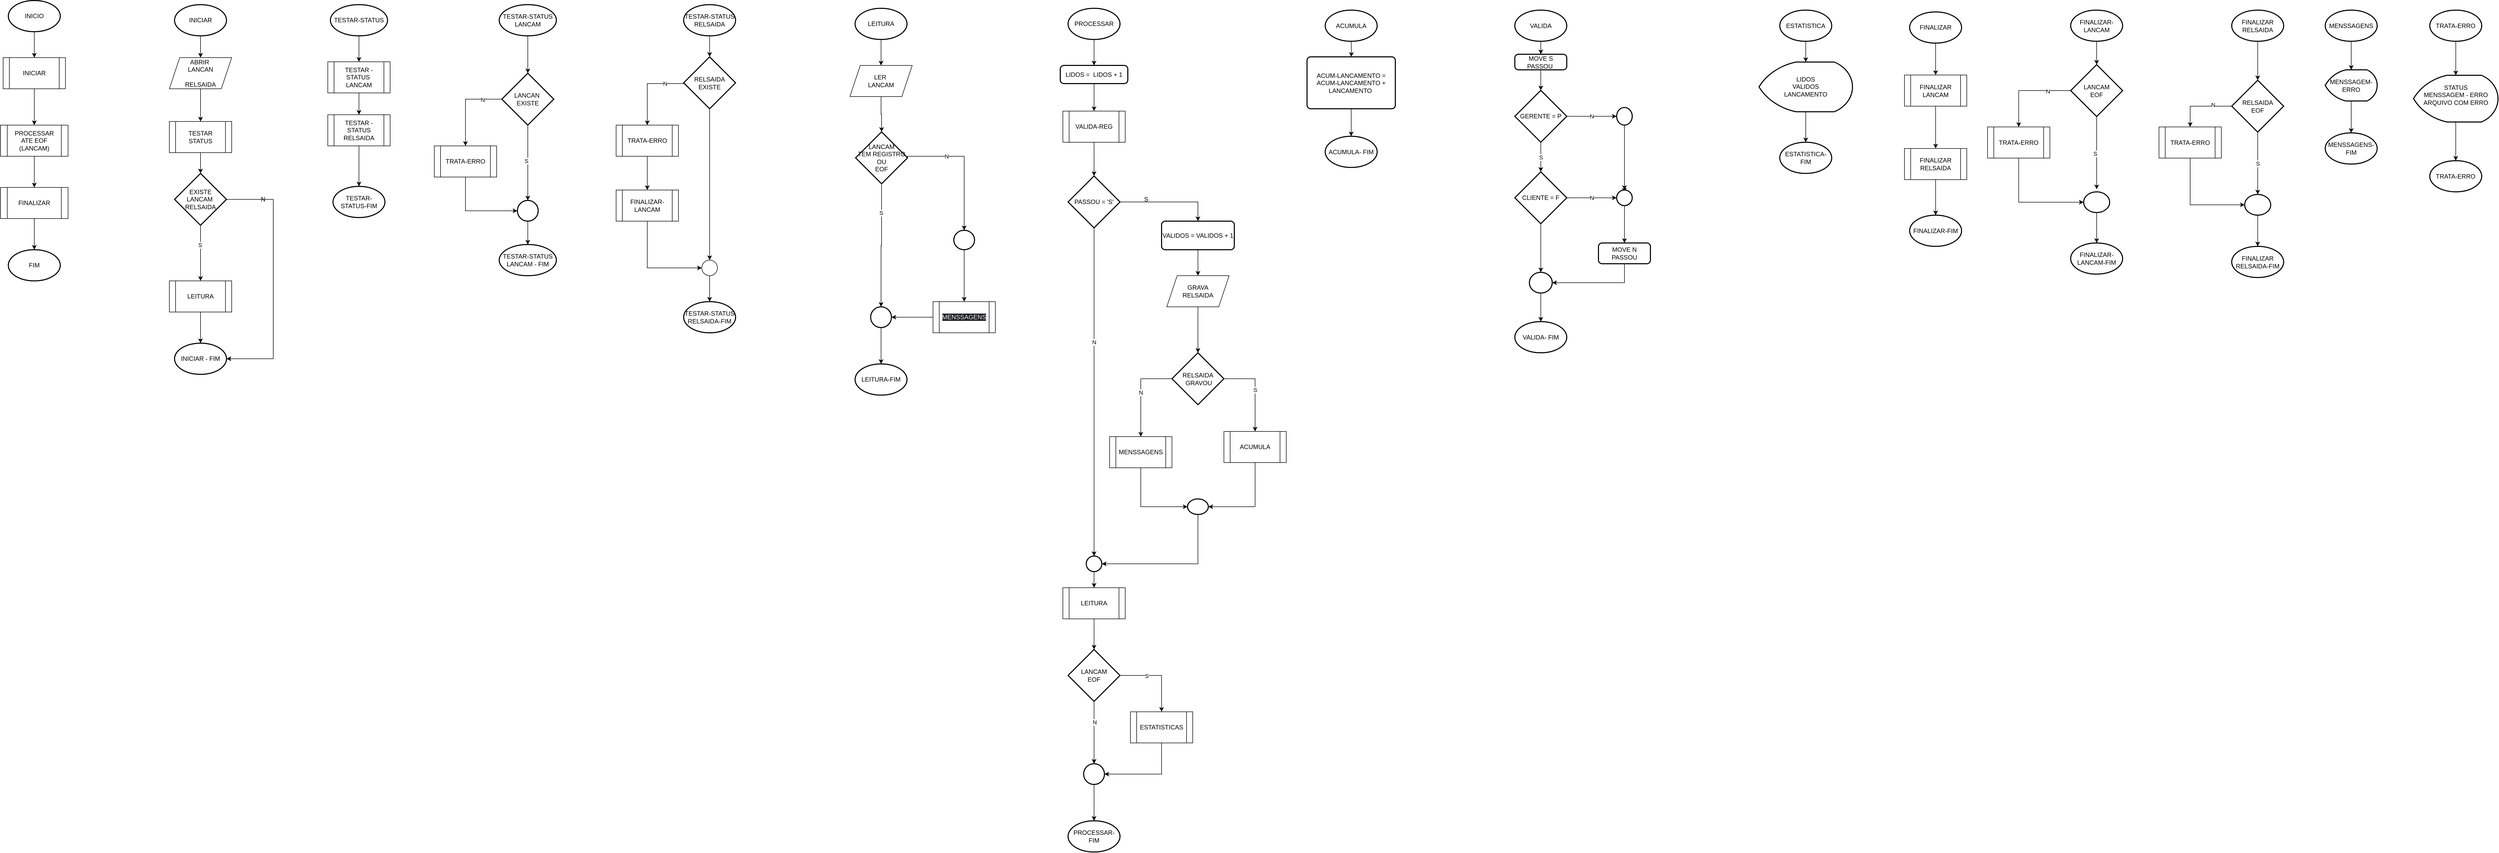 <mxfile version="24.5.3" type="device">
  <diagram id="C5RBs43oDa-KdzZeNtuy" name="Page-1">
    <mxGraphModel dx="1585" dy="648" grid="1" gridSize="10" guides="1" tooltips="1" connect="1" arrows="1" fold="1" page="1" pageScale="1" pageWidth="827" pageHeight="1169" math="0" shadow="0">
      <root>
        <mxCell id="WIyWlLk6GJQsqaUBKTNV-0" />
        <mxCell id="WIyWlLk6GJQsqaUBKTNV-1" parent="WIyWlLk6GJQsqaUBKTNV-0" />
        <mxCell id="4bN7KeGyLCzjsFyJowrT-1" value="FIM" style="strokeWidth=2;html=1;shape=mxgraph.flowchart.start_1;whiteSpace=wrap;" parent="WIyWlLk6GJQsqaUBKTNV-1" vertex="1">
          <mxGeometry y="500" width="100" height="60" as="geometry" />
        </mxCell>
        <mxCell id="4bN7KeGyLCzjsFyJowrT-4" value="" style="edgeStyle=orthogonalEdgeStyle;rounded=0;orthogonalLoop=1;jettySize=auto;html=1;" parent="WIyWlLk6GJQsqaUBKTNV-1" source="4bN7KeGyLCzjsFyJowrT-2" target="4bN7KeGyLCzjsFyJowrT-3" edge="1">
          <mxGeometry relative="1" as="geometry" />
        </mxCell>
        <mxCell id="4bN7KeGyLCzjsFyJowrT-2" value="INICIO" style="strokeWidth=2;html=1;shape=mxgraph.flowchart.start_1;whiteSpace=wrap;" parent="WIyWlLk6GJQsqaUBKTNV-1" vertex="1">
          <mxGeometry y="20" width="100" height="60" as="geometry" />
        </mxCell>
        <mxCell id="4bN7KeGyLCzjsFyJowrT-29" value="" style="edgeStyle=orthogonalEdgeStyle;rounded=0;orthogonalLoop=1;jettySize=auto;html=1;" parent="WIyWlLk6GJQsqaUBKTNV-1" source="4bN7KeGyLCzjsFyJowrT-3" target="4bN7KeGyLCzjsFyJowrT-28" edge="1">
          <mxGeometry relative="1" as="geometry" />
        </mxCell>
        <mxCell id="4bN7KeGyLCzjsFyJowrT-3" value="INICIAR" style="shape=process;whiteSpace=wrap;html=1;backgroundOutline=1;" parent="WIyWlLk6GJQsqaUBKTNV-1" vertex="1">
          <mxGeometry x="-10" y="130" width="120" height="60" as="geometry" />
        </mxCell>
        <mxCell id="4bN7KeGyLCzjsFyJowrT-7" value="" style="edgeStyle=orthogonalEdgeStyle;rounded=0;orthogonalLoop=1;jettySize=auto;html=1;" parent="WIyWlLk6GJQsqaUBKTNV-1" source="4bN7KeGyLCzjsFyJowrT-5" target="4bN7KeGyLCzjsFyJowrT-6" edge="1">
          <mxGeometry relative="1" as="geometry" />
        </mxCell>
        <mxCell id="4bN7KeGyLCzjsFyJowrT-5" value="INICIAR" style="strokeWidth=2;html=1;shape=mxgraph.flowchart.start_1;whiteSpace=wrap;" parent="WIyWlLk6GJQsqaUBKTNV-1" vertex="1">
          <mxGeometry x="320" y="28" width="100" height="60" as="geometry" />
        </mxCell>
        <mxCell id="pSpqN9NdLf47jgOuPun5-15" style="edgeStyle=orthogonalEdgeStyle;rounded=0;orthogonalLoop=1;jettySize=auto;html=1;exitX=0.5;exitY=1;exitDx=0;exitDy=0;entryX=0.5;entryY=0;entryDx=0;entryDy=0;" parent="WIyWlLk6GJQsqaUBKTNV-1" source="4bN7KeGyLCzjsFyJowrT-6" target="pSpqN9NdLf47jgOuPun5-13" edge="1">
          <mxGeometry relative="1" as="geometry" />
        </mxCell>
        <mxCell id="4bN7KeGyLCzjsFyJowrT-6" value="ABRIR&amp;nbsp;&lt;br&gt;LANCAN&lt;div&gt;&lt;div&gt;&lt;br&gt;&lt;/div&gt;&lt;div&gt;RELSAIDA&lt;/div&gt;&lt;/div&gt;" style="shape=parallelogram;perimeter=parallelogramPerimeter;whiteSpace=wrap;html=1;fixedSize=1;" parent="WIyWlLk6GJQsqaUBKTNV-1" vertex="1">
          <mxGeometry x="310" y="130" width="120" height="60" as="geometry" />
        </mxCell>
        <mxCell id="4bN7KeGyLCzjsFyJowrT-26" value="" style="edgeStyle=orthogonalEdgeStyle;rounded=0;orthogonalLoop=1;jettySize=auto;html=1;" parent="WIyWlLk6GJQsqaUBKTNV-1" source="4bN7KeGyLCzjsFyJowrT-23" target="4bN7KeGyLCzjsFyJowrT-25" edge="1">
          <mxGeometry relative="1" as="geometry">
            <Array as="points">
              <mxPoint x="1680" y="110" />
              <mxPoint x="1680" y="110" />
            </Array>
          </mxGeometry>
        </mxCell>
        <mxCell id="4bN7KeGyLCzjsFyJowrT-23" value="LEITURA" style="strokeWidth=2;html=1;shape=mxgraph.flowchart.start_1;whiteSpace=wrap;" parent="WIyWlLk6GJQsqaUBKTNV-1" vertex="1">
          <mxGeometry x="1630" y="35" width="100" height="60" as="geometry" />
        </mxCell>
        <mxCell id="4bN7KeGyLCzjsFyJowrT-24" value="LEITURA-FIM" style="strokeWidth=2;html=1;shape=mxgraph.flowchart.start_1;whiteSpace=wrap;" parent="WIyWlLk6GJQsqaUBKTNV-1" vertex="1">
          <mxGeometry x="1630" y="720" width="100" height="60" as="geometry" />
        </mxCell>
        <mxCell id="pSpqN9NdLf47jgOuPun5-163" value="" style="edgeStyle=orthogonalEdgeStyle;rounded=0;orthogonalLoop=1;jettySize=auto;html=1;" parent="WIyWlLk6GJQsqaUBKTNV-1" source="4bN7KeGyLCzjsFyJowrT-25" target="pSpqN9NdLf47jgOuPun5-162" edge="1">
          <mxGeometry relative="1" as="geometry" />
        </mxCell>
        <mxCell id="4bN7KeGyLCzjsFyJowrT-25" value="LER&amp;nbsp;&lt;div&gt;LANCAM&lt;/div&gt;" style="shape=parallelogram;perimeter=parallelogramPerimeter;whiteSpace=wrap;html=1;fixedSize=1;" parent="WIyWlLk6GJQsqaUBKTNV-1" vertex="1">
          <mxGeometry x="1620" y="145" width="120" height="60" as="geometry" />
        </mxCell>
        <mxCell id="4bN7KeGyLCzjsFyJowrT-31" value="" style="edgeStyle=orthogonalEdgeStyle;rounded=0;orthogonalLoop=1;jettySize=auto;html=1;" parent="WIyWlLk6GJQsqaUBKTNV-1" source="4bN7KeGyLCzjsFyJowrT-28" target="4bN7KeGyLCzjsFyJowrT-30" edge="1">
          <mxGeometry relative="1" as="geometry" />
        </mxCell>
        <mxCell id="4bN7KeGyLCzjsFyJowrT-28" value="PROCESSAR&lt;div&gt;ATE EOF&lt;/div&gt;&lt;div&gt;(LANCAM)&lt;/div&gt;" style="shape=process;whiteSpace=wrap;html=1;backgroundOutline=1;" parent="WIyWlLk6GJQsqaUBKTNV-1" vertex="1">
          <mxGeometry x="-15" y="260" width="130" height="60" as="geometry" />
        </mxCell>
        <mxCell id="4bN7KeGyLCzjsFyJowrT-32" value="" style="edgeStyle=orthogonalEdgeStyle;rounded=0;orthogonalLoop=1;jettySize=auto;html=1;" parent="WIyWlLk6GJQsqaUBKTNV-1" source="4bN7KeGyLCzjsFyJowrT-30" target="4bN7KeGyLCzjsFyJowrT-1" edge="1">
          <mxGeometry relative="1" as="geometry" />
        </mxCell>
        <mxCell id="4bN7KeGyLCzjsFyJowrT-30" value="FINALIZAR" style="shape=process;whiteSpace=wrap;html=1;backgroundOutline=1;" parent="WIyWlLk6GJQsqaUBKTNV-1" vertex="1">
          <mxGeometry x="-15" y="380" width="130" height="60" as="geometry" />
        </mxCell>
        <mxCell id="4bN7KeGyLCzjsFyJowrT-37" value="" style="edgeStyle=orthogonalEdgeStyle;rounded=0;orthogonalLoop=1;jettySize=auto;html=1;" parent="WIyWlLk6GJQsqaUBKTNV-1" source="4bN7KeGyLCzjsFyJowrT-34" target="4bN7KeGyLCzjsFyJowrT-36" edge="1">
          <mxGeometry relative="1" as="geometry" />
        </mxCell>
        <mxCell id="4bN7KeGyLCzjsFyJowrT-34" value="PROCESSAR" style="strokeWidth=2;html=1;shape=mxgraph.flowchart.start_1;whiteSpace=wrap;" parent="WIyWlLk6GJQsqaUBKTNV-1" vertex="1">
          <mxGeometry x="2040" y="35" width="100" height="60" as="geometry" />
        </mxCell>
        <mxCell id="4bN7KeGyLCzjsFyJowrT-39" value="" style="edgeStyle=orthogonalEdgeStyle;rounded=0;orthogonalLoop=1;jettySize=auto;html=1;" parent="WIyWlLk6GJQsqaUBKTNV-1" source="4bN7KeGyLCzjsFyJowrT-36" target="4bN7KeGyLCzjsFyJowrT-38" edge="1">
          <mxGeometry relative="1" as="geometry" />
        </mxCell>
        <mxCell id="4bN7KeGyLCzjsFyJowrT-36" value="LIDOS =&amp;nbsp; LIDOS + 1" style="rounded=1;whiteSpace=wrap;html=1;absoluteArcSize=1;arcSize=14;strokeWidth=2;" parent="WIyWlLk6GJQsqaUBKTNV-1" vertex="1">
          <mxGeometry x="2025" y="145" width="130" height="35" as="geometry" />
        </mxCell>
        <mxCell id="pSpqN9NdLf47jgOuPun5-55" value="" style="edgeStyle=orthogonalEdgeStyle;rounded=0;orthogonalLoop=1;jettySize=auto;html=1;" parent="WIyWlLk6GJQsqaUBKTNV-1" source="4bN7KeGyLCzjsFyJowrT-38" target="pSpqN9NdLf47jgOuPun5-54" edge="1">
          <mxGeometry relative="1" as="geometry" />
        </mxCell>
        <mxCell id="4bN7KeGyLCzjsFyJowrT-38" value="VALIDA-REG" style="shape=process;whiteSpace=wrap;html=1;backgroundOutline=1;" parent="WIyWlLk6GJQsqaUBKTNV-1" vertex="1">
          <mxGeometry x="2030" y="233" width="120" height="60" as="geometry" />
        </mxCell>
        <mxCell id="4bN7KeGyLCzjsFyJowrT-126" style="edgeStyle=orthogonalEdgeStyle;rounded=0;orthogonalLoop=1;jettySize=auto;html=1;exitX=0.5;exitY=1;exitDx=0;exitDy=0;exitPerimeter=0;" parent="WIyWlLk6GJQsqaUBKTNV-1" target="4bN7KeGyLCzjsFyJowrT-124" edge="1">
          <mxGeometry relative="1" as="geometry">
            <mxPoint x="2585" y="98.5" as="sourcePoint" />
          </mxGeometry>
        </mxCell>
        <mxCell id="4bN7KeGyLCzjsFyJowrT-58" value="ACUMULA" style="strokeWidth=2;html=1;shape=mxgraph.flowchart.start_1;whiteSpace=wrap;" parent="WIyWlLk6GJQsqaUBKTNV-1" vertex="1">
          <mxGeometry x="2535" y="38.5" width="100" height="60" as="geometry" />
        </mxCell>
        <mxCell id="4bN7KeGyLCzjsFyJowrT-59" value="ACUMULA- FIM" style="strokeWidth=2;html=1;shape=mxgraph.flowchart.start_1;whiteSpace=wrap;" parent="WIyWlLk6GJQsqaUBKTNV-1" vertex="1">
          <mxGeometry x="2535" y="281.5" width="100" height="60" as="geometry" />
        </mxCell>
        <mxCell id="4bN7KeGyLCzjsFyJowrT-63" value="" style="edgeStyle=orthogonalEdgeStyle;rounded=0;orthogonalLoop=1;jettySize=auto;html=1;" parent="WIyWlLk6GJQsqaUBKTNV-1" source="4bN7KeGyLCzjsFyJowrT-66" target="4bN7KeGyLCzjsFyJowrT-62" edge="1">
          <mxGeometry relative="1" as="geometry" />
        </mxCell>
        <mxCell id="4bN7KeGyLCzjsFyJowrT-60" value="VALIDA" style="strokeWidth=2;html=1;shape=mxgraph.flowchart.start_1;whiteSpace=wrap;" parent="WIyWlLk6GJQsqaUBKTNV-1" vertex="1">
          <mxGeometry x="2900" y="38.5" width="100" height="60" as="geometry" />
        </mxCell>
        <mxCell id="4bN7KeGyLCzjsFyJowrT-61" value="VALIDA- FIM" style="strokeWidth=2;html=1;shape=mxgraph.flowchart.start_1;whiteSpace=wrap;" parent="WIyWlLk6GJQsqaUBKTNV-1" vertex="1">
          <mxGeometry x="2900" y="638.5" width="100" height="60" as="geometry" />
        </mxCell>
        <mxCell id="4bN7KeGyLCzjsFyJowrT-65" value="S" style="edgeStyle=orthogonalEdgeStyle;rounded=0;orthogonalLoop=1;jettySize=auto;html=1;" parent="WIyWlLk6GJQsqaUBKTNV-1" source="4bN7KeGyLCzjsFyJowrT-62" target="4bN7KeGyLCzjsFyJowrT-64" edge="1">
          <mxGeometry relative="1" as="geometry" />
        </mxCell>
        <mxCell id="4bN7KeGyLCzjsFyJowrT-72" value="N" style="edgeStyle=orthogonalEdgeStyle;rounded=0;orthogonalLoop=1;jettySize=auto;html=1;exitX=1;exitY=0.5;exitDx=0;exitDy=0;exitPerimeter=0;" parent="WIyWlLk6GJQsqaUBKTNV-1" source="4bN7KeGyLCzjsFyJowrT-62" target="4bN7KeGyLCzjsFyJowrT-71" edge="1">
          <mxGeometry relative="1" as="geometry" />
        </mxCell>
        <mxCell id="4bN7KeGyLCzjsFyJowrT-62" value="GERENTE = P" style="strokeWidth=2;html=1;shape=mxgraph.flowchart.decision;whiteSpace=wrap;" parent="WIyWlLk6GJQsqaUBKTNV-1" vertex="1">
          <mxGeometry x="2900" y="193" width="100" height="100" as="geometry" />
        </mxCell>
        <mxCell id="4bN7KeGyLCzjsFyJowrT-75" value="N" style="edgeStyle=orthogonalEdgeStyle;rounded=0;orthogonalLoop=1;jettySize=auto;html=1;" parent="WIyWlLk6GJQsqaUBKTNV-1" source="4bN7KeGyLCzjsFyJowrT-64" target="4bN7KeGyLCzjsFyJowrT-73" edge="1">
          <mxGeometry relative="1" as="geometry" />
        </mxCell>
        <mxCell id="4bN7KeGyLCzjsFyJowrT-64" value="CLIENTE = F" style="strokeWidth=2;html=1;shape=mxgraph.flowchart.decision;whiteSpace=wrap;" parent="WIyWlLk6GJQsqaUBKTNV-1" vertex="1">
          <mxGeometry x="2900" y="350" width="100" height="100" as="geometry" />
        </mxCell>
        <mxCell id="4bN7KeGyLCzjsFyJowrT-70" value="" style="edgeStyle=orthogonalEdgeStyle;rounded=0;orthogonalLoop=1;jettySize=auto;html=1;" parent="WIyWlLk6GJQsqaUBKTNV-1" source="4bN7KeGyLCzjsFyJowrT-68" target="4bN7KeGyLCzjsFyJowrT-61" edge="1">
          <mxGeometry relative="1" as="geometry" />
        </mxCell>
        <mxCell id="4bN7KeGyLCzjsFyJowrT-68" value="" style="strokeWidth=2;html=1;shape=mxgraph.flowchart.start_2;whiteSpace=wrap;" parent="WIyWlLk6GJQsqaUBKTNV-1" vertex="1">
          <mxGeometry x="2928" y="543.5" width="44" height="40" as="geometry" />
        </mxCell>
        <mxCell id="4bN7KeGyLCzjsFyJowrT-71" value="" style="strokeWidth=2;html=1;shape=mxgraph.flowchart.start_2;whiteSpace=wrap;" parent="WIyWlLk6GJQsqaUBKTNV-1" vertex="1">
          <mxGeometry x="3096" y="226" width="30" height="34" as="geometry" />
        </mxCell>
        <mxCell id="4bN7KeGyLCzjsFyJowrT-78" value="" style="edgeStyle=orthogonalEdgeStyle;rounded=0;orthogonalLoop=1;jettySize=auto;html=1;" parent="WIyWlLk6GJQsqaUBKTNV-1" source="4bN7KeGyLCzjsFyJowrT-73" target="4bN7KeGyLCzjsFyJowrT-77" edge="1">
          <mxGeometry relative="1" as="geometry" />
        </mxCell>
        <mxCell id="asg0zaghgh6pCiPeG3Zi-13" style="edgeStyle=orthogonalEdgeStyle;rounded=0;orthogonalLoop=1;jettySize=auto;html=1;exitX=0.5;exitY=0;exitDx=0;exitDy=0;exitPerimeter=0;" parent="WIyWlLk6GJQsqaUBKTNV-1" source="4bN7KeGyLCzjsFyJowrT-73" edge="1">
          <mxGeometry relative="1" as="geometry">
            <mxPoint x="3111.471" y="390" as="targetPoint" />
          </mxGeometry>
        </mxCell>
        <mxCell id="4bN7KeGyLCzjsFyJowrT-73" value="" style="strokeWidth=2;html=1;shape=mxgraph.flowchart.start_2;whiteSpace=wrap;" parent="WIyWlLk6GJQsqaUBKTNV-1" vertex="1">
          <mxGeometry x="3096" y="385" width="30" height="30" as="geometry" />
        </mxCell>
        <mxCell id="4bN7KeGyLCzjsFyJowrT-76" style="edgeStyle=orthogonalEdgeStyle;rounded=0;orthogonalLoop=1;jettySize=auto;html=1;exitX=0.5;exitY=1;exitDx=0;exitDy=0;exitPerimeter=0;entryX=0.5;entryY=0;entryDx=0;entryDy=0;entryPerimeter=0;" parent="WIyWlLk6GJQsqaUBKTNV-1" source="4bN7KeGyLCzjsFyJowrT-71" target="4bN7KeGyLCzjsFyJowrT-73" edge="1">
          <mxGeometry relative="1" as="geometry" />
        </mxCell>
        <mxCell id="4bN7KeGyLCzjsFyJowrT-77" value="MOVE N PASSOU" style="rounded=1;whiteSpace=wrap;html=1;absoluteArcSize=1;arcSize=14;strokeWidth=2;" parent="WIyWlLk6GJQsqaUBKTNV-1" vertex="1">
          <mxGeometry x="3061" y="487" width="100" height="40" as="geometry" />
        </mxCell>
        <mxCell id="4bN7KeGyLCzjsFyJowrT-79" style="edgeStyle=orthogonalEdgeStyle;rounded=0;orthogonalLoop=1;jettySize=auto;html=1;exitX=0.5;exitY=1;exitDx=0;exitDy=0;entryX=1;entryY=0.5;entryDx=0;entryDy=0;entryPerimeter=0;" parent="WIyWlLk6GJQsqaUBKTNV-1" source="4bN7KeGyLCzjsFyJowrT-77" target="4bN7KeGyLCzjsFyJowrT-68" edge="1">
          <mxGeometry relative="1" as="geometry" />
        </mxCell>
        <mxCell id="4bN7KeGyLCzjsFyJowrT-124" value="ACUM-LANCAMENTO = ACUM-LANCAMENTO + LANCAMENTO&amp;nbsp;" style="rounded=1;whiteSpace=wrap;html=1;absoluteArcSize=1;arcSize=14;strokeWidth=2;" parent="WIyWlLk6GJQsqaUBKTNV-1" vertex="1">
          <mxGeometry x="2500" y="128.5" width="170" height="100" as="geometry" />
        </mxCell>
        <mxCell id="4bN7KeGyLCzjsFyJowrT-128" style="edgeStyle=orthogonalEdgeStyle;rounded=0;orthogonalLoop=1;jettySize=auto;html=1;exitX=0.5;exitY=1;exitDx=0;exitDy=0;entryX=0.5;entryY=0;entryDx=0;entryDy=0;entryPerimeter=0;" parent="WIyWlLk6GJQsqaUBKTNV-1" source="4bN7KeGyLCzjsFyJowrT-124" target="4bN7KeGyLCzjsFyJowrT-59" edge="1">
          <mxGeometry relative="1" as="geometry" />
        </mxCell>
        <mxCell id="asg0zaghgh6pCiPeG3Zi-6" value="" style="edgeStyle=orthogonalEdgeStyle;rounded=0;orthogonalLoop=1;jettySize=auto;html=1;" parent="WIyWlLk6GJQsqaUBKTNV-1" source="pSpqN9NdLf47jgOuPun5-13" target="asg0zaghgh6pCiPeG3Zi-5" edge="1">
          <mxGeometry relative="1" as="geometry" />
        </mxCell>
        <mxCell id="pSpqN9NdLf47jgOuPun5-13" value="TESTAR STATUS" style="shape=process;whiteSpace=wrap;html=1;backgroundOutline=1;" parent="WIyWlLk6GJQsqaUBKTNV-1" vertex="1">
          <mxGeometry x="310" y="253" width="120" height="60" as="geometry" />
        </mxCell>
        <mxCell id="pSpqN9NdLf47jgOuPun5-19" value="" style="edgeStyle=orthogonalEdgeStyle;rounded=0;orthogonalLoop=1;jettySize=auto;html=1;" parent="WIyWlLk6GJQsqaUBKTNV-1" source="pSpqN9NdLf47jgOuPun5-16" target="pSpqN9NdLf47jgOuPun5-18" edge="1">
          <mxGeometry relative="1" as="geometry" />
        </mxCell>
        <mxCell id="pSpqN9NdLf47jgOuPun5-16" value="LEITURA" style="shape=process;whiteSpace=wrap;html=1;backgroundOutline=1;" parent="WIyWlLk6GJQsqaUBKTNV-1" vertex="1">
          <mxGeometry x="310" y="560" width="120" height="60" as="geometry" />
        </mxCell>
        <mxCell id="pSpqN9NdLf47jgOuPun5-18" value="INICIAR - FIM" style="strokeWidth=2;html=1;shape=mxgraph.flowchart.start_1;whiteSpace=wrap;" parent="WIyWlLk6GJQsqaUBKTNV-1" vertex="1">
          <mxGeometry x="320" y="680" width="100" height="60" as="geometry" />
        </mxCell>
        <mxCell id="pSpqN9NdLf47jgOuPun5-22" value="" style="edgeStyle=orthogonalEdgeStyle;rounded=0;orthogonalLoop=1;jettySize=auto;html=1;" parent="WIyWlLk6GJQsqaUBKTNV-1" source="pSpqN9NdLf47jgOuPun5-20" target="pSpqN9NdLf47jgOuPun5-21" edge="1">
          <mxGeometry relative="1" as="geometry" />
        </mxCell>
        <mxCell id="pSpqN9NdLf47jgOuPun5-20" value="TESTAR-STATUS" style="strokeWidth=2;html=1;shape=mxgraph.flowchart.start_1;whiteSpace=wrap;" parent="WIyWlLk6GJQsqaUBKTNV-1" vertex="1">
          <mxGeometry x="620" y="28" width="110" height="60" as="geometry" />
        </mxCell>
        <mxCell id="pSpqN9NdLf47jgOuPun5-24" value="" style="edgeStyle=orthogonalEdgeStyle;rounded=0;orthogonalLoop=1;jettySize=auto;html=1;" parent="WIyWlLk6GJQsqaUBKTNV-1" source="pSpqN9NdLf47jgOuPun5-21" target="pSpqN9NdLf47jgOuPun5-23" edge="1">
          <mxGeometry relative="1" as="geometry" />
        </mxCell>
        <mxCell id="pSpqN9NdLf47jgOuPun5-21" value="TESTAR - STATUS&amp;nbsp;&lt;div&gt;LANCAM&lt;/div&gt;" style="shape=process;whiteSpace=wrap;html=1;backgroundOutline=1;" parent="WIyWlLk6GJQsqaUBKTNV-1" vertex="1">
          <mxGeometry x="615" y="138" width="120" height="60" as="geometry" />
        </mxCell>
        <mxCell id="pSpqN9NdLf47jgOuPun5-26" value="" style="edgeStyle=orthogonalEdgeStyle;rounded=0;orthogonalLoop=1;jettySize=auto;html=1;" parent="WIyWlLk6GJQsqaUBKTNV-1" source="pSpqN9NdLf47jgOuPun5-23" target="pSpqN9NdLf47jgOuPun5-25" edge="1">
          <mxGeometry relative="1" as="geometry" />
        </mxCell>
        <mxCell id="pSpqN9NdLf47jgOuPun5-23" value="TESTAR -STATUS&lt;div&gt;RELSAIDA&lt;/div&gt;" style="shape=process;whiteSpace=wrap;html=1;backgroundOutline=1;" parent="WIyWlLk6GJQsqaUBKTNV-1" vertex="1">
          <mxGeometry x="615" y="240" width="120" height="60" as="geometry" />
        </mxCell>
        <mxCell id="pSpqN9NdLf47jgOuPun5-25" value="TESTAR-STATUS-FIM" style="strokeWidth=2;html=1;shape=mxgraph.flowchart.start_1;whiteSpace=wrap;" parent="WIyWlLk6GJQsqaUBKTNV-1" vertex="1">
          <mxGeometry x="625" y="378" width="100" height="60" as="geometry" />
        </mxCell>
        <mxCell id="pSpqN9NdLf47jgOuPun5-31" value="" style="edgeStyle=orthogonalEdgeStyle;rounded=0;orthogonalLoop=1;jettySize=auto;html=1;" parent="WIyWlLk6GJQsqaUBKTNV-1" source="pSpqN9NdLf47jgOuPun5-28" target="pSpqN9NdLf47jgOuPun5-30" edge="1">
          <mxGeometry relative="1" as="geometry" />
        </mxCell>
        <mxCell id="pSpqN9NdLf47jgOuPun5-28" value="&lt;div&gt;&lt;span style=&quot;background-color: initial;&quot;&gt;TESTAR-STATUS&lt;/span&gt;&lt;br&gt;&lt;/div&gt;&lt;div&gt;LANCAM&lt;/div&gt;" style="strokeWidth=2;html=1;shape=mxgraph.flowchart.start_1;whiteSpace=wrap;" parent="WIyWlLk6GJQsqaUBKTNV-1" vertex="1">
          <mxGeometry x="945" y="28" width="110" height="60" as="geometry" />
        </mxCell>
        <mxCell id="pSpqN9NdLf47jgOuPun5-29" value="&lt;div&gt;&lt;span style=&quot;background-color: initial;&quot;&gt;TESTAR-STATUS&lt;/span&gt;&lt;br&gt;&lt;/div&gt;&lt;div&gt;LANCAM - FIM&lt;/div&gt;" style="strokeWidth=2;html=1;shape=mxgraph.flowchart.start_1;whiteSpace=wrap;" parent="WIyWlLk6GJQsqaUBKTNV-1" vertex="1">
          <mxGeometry x="945" y="490" width="110" height="60" as="geometry" />
        </mxCell>
        <mxCell id="pSpqN9NdLf47jgOuPun5-33" style="edgeStyle=orthogonalEdgeStyle;rounded=0;orthogonalLoop=1;jettySize=auto;html=1;exitX=0;exitY=0.5;exitDx=0;exitDy=0;exitPerimeter=0;entryX=0.5;entryY=0;entryDx=0;entryDy=0;" parent="WIyWlLk6GJQsqaUBKTNV-1" source="pSpqN9NdLf47jgOuPun5-30" target="pSpqN9NdLf47jgOuPun5-32" edge="1">
          <mxGeometry relative="1" as="geometry" />
        </mxCell>
        <mxCell id="pSpqN9NdLf47jgOuPun5-34" value="N" style="edgeLabel;html=1;align=center;verticalAlign=middle;resizable=0;points=[];" parent="pSpqN9NdLf47jgOuPun5-33" vertex="1" connectable="0">
          <mxGeometry x="-0.532" y="1" relative="1" as="geometry">
            <mxPoint as="offset" />
          </mxGeometry>
        </mxCell>
        <mxCell id="pSpqN9NdLf47jgOuPun5-30" value="LANCAN&amp;nbsp;&lt;div&gt;EXISTE&lt;/div&gt;" style="strokeWidth=2;html=1;shape=mxgraph.flowchart.decision;whiteSpace=wrap;" parent="WIyWlLk6GJQsqaUBKTNV-1" vertex="1">
          <mxGeometry x="950" y="160" width="100" height="100" as="geometry" />
        </mxCell>
        <mxCell id="pSpqN9NdLf47jgOuPun5-32" value="TRATA-ERRO" style="shape=process;whiteSpace=wrap;html=1;backgroundOutline=1;" parent="WIyWlLk6GJQsqaUBKTNV-1" vertex="1">
          <mxGeometry x="820" y="300" width="120" height="60" as="geometry" />
        </mxCell>
        <mxCell id="pSpqN9NdLf47jgOuPun5-39" value="" style="edgeStyle=orthogonalEdgeStyle;rounded=0;orthogonalLoop=1;jettySize=auto;html=1;" parent="WIyWlLk6GJQsqaUBKTNV-1" source="pSpqN9NdLf47jgOuPun5-35" target="pSpqN9NdLf47jgOuPun5-29" edge="1">
          <mxGeometry relative="1" as="geometry" />
        </mxCell>
        <mxCell id="pSpqN9NdLf47jgOuPun5-35" value="" style="strokeWidth=2;html=1;shape=mxgraph.flowchart.start_2;whiteSpace=wrap;" parent="WIyWlLk6GJQsqaUBKTNV-1" vertex="1">
          <mxGeometry x="980" y="405" width="40" height="40" as="geometry" />
        </mxCell>
        <mxCell id="pSpqN9NdLf47jgOuPun5-36" style="edgeStyle=orthogonalEdgeStyle;rounded=0;orthogonalLoop=1;jettySize=auto;html=1;exitX=0.5;exitY=1;exitDx=0;exitDy=0;entryX=0;entryY=0.5;entryDx=0;entryDy=0;entryPerimeter=0;" parent="WIyWlLk6GJQsqaUBKTNV-1" source="pSpqN9NdLf47jgOuPun5-32" target="pSpqN9NdLf47jgOuPun5-35" edge="1">
          <mxGeometry relative="1" as="geometry" />
        </mxCell>
        <mxCell id="pSpqN9NdLf47jgOuPun5-44" value="" style="edgeStyle=orthogonalEdgeStyle;rounded=0;orthogonalLoop=1;jettySize=auto;html=1;" parent="WIyWlLk6GJQsqaUBKTNV-1" source="pSpqN9NdLf47jgOuPun5-41" target="pSpqN9NdLf47jgOuPun5-43" edge="1">
          <mxGeometry relative="1" as="geometry" />
        </mxCell>
        <mxCell id="pSpqN9NdLf47jgOuPun5-41" value="TESTAR-STATUS&lt;div&gt;RELSAIDA&lt;/div&gt;" style="strokeWidth=2;html=1;shape=mxgraph.flowchart.start_1;whiteSpace=wrap;" parent="WIyWlLk6GJQsqaUBKTNV-1" vertex="1">
          <mxGeometry x="1300" y="28" width="100" height="60" as="geometry" />
        </mxCell>
        <mxCell id="pSpqN9NdLf47jgOuPun5-42" value="TESTAR-STATUS&lt;div&gt;RELSAIDA-FIM&lt;/div&gt;" style="strokeWidth=2;html=1;shape=mxgraph.flowchart.start_1;whiteSpace=wrap;" parent="WIyWlLk6GJQsqaUBKTNV-1" vertex="1">
          <mxGeometry x="1300" y="600" width="100" height="60" as="geometry" />
        </mxCell>
        <mxCell id="pSpqN9NdLf47jgOuPun5-46" style="edgeStyle=orthogonalEdgeStyle;rounded=0;orthogonalLoop=1;jettySize=auto;html=1;exitX=0;exitY=0.5;exitDx=0;exitDy=0;exitPerimeter=0;entryX=0.5;entryY=0;entryDx=0;entryDy=0;" parent="WIyWlLk6GJQsqaUBKTNV-1" source="pSpqN9NdLf47jgOuPun5-43" target="pSpqN9NdLf47jgOuPun5-45" edge="1">
          <mxGeometry relative="1" as="geometry">
            <Array as="points">
              <mxPoint x="1230" y="180" />
            </Array>
          </mxGeometry>
        </mxCell>
        <mxCell id="pSpqN9NdLf47jgOuPun5-49" value="N" style="edgeLabel;html=1;align=center;verticalAlign=middle;resizable=0;points=[];" parent="pSpqN9NdLf47jgOuPun5-46" vertex="1" connectable="0">
          <mxGeometry x="-0.499" relative="1" as="geometry">
            <mxPoint as="offset" />
          </mxGeometry>
        </mxCell>
        <mxCell id="pSpqN9NdLf47jgOuPun5-43" value="RELSAIDA&lt;div&gt;EXISTE&lt;/div&gt;" style="strokeWidth=2;html=1;shape=mxgraph.flowchart.decision;whiteSpace=wrap;" parent="WIyWlLk6GJQsqaUBKTNV-1" vertex="1">
          <mxGeometry x="1300" y="128.5" width="100" height="100" as="geometry" />
        </mxCell>
        <mxCell id="pSpqN9NdLf47jgOuPun5-48" value="" style="edgeStyle=orthogonalEdgeStyle;rounded=0;orthogonalLoop=1;jettySize=auto;html=1;" parent="WIyWlLk6GJQsqaUBKTNV-1" source="pSpqN9NdLf47jgOuPun5-45" target="pSpqN9NdLf47jgOuPun5-47" edge="1">
          <mxGeometry relative="1" as="geometry" />
        </mxCell>
        <mxCell id="pSpqN9NdLf47jgOuPun5-45" value="TRATA-ERRO" style="shape=process;whiteSpace=wrap;html=1;backgroundOutline=1;" parent="WIyWlLk6GJQsqaUBKTNV-1" vertex="1">
          <mxGeometry x="1170" y="260" width="120" height="60" as="geometry" />
        </mxCell>
        <mxCell id="pSpqN9NdLf47jgOuPun5-47" value="FINALIZAR-LANCAM" style="shape=process;whiteSpace=wrap;html=1;backgroundOutline=1;" parent="WIyWlLk6GJQsqaUBKTNV-1" vertex="1">
          <mxGeometry x="1170" y="385" width="120" height="60" as="geometry" />
        </mxCell>
        <mxCell id="pSpqN9NdLf47jgOuPun5-159" value="" style="edgeStyle=orthogonalEdgeStyle;rounded=0;orthogonalLoop=1;jettySize=auto;html=1;" parent="WIyWlLk6GJQsqaUBKTNV-1" source="pSpqN9NdLf47jgOuPun5-50" target="pSpqN9NdLf47jgOuPun5-42" edge="1">
          <mxGeometry relative="1" as="geometry" />
        </mxCell>
        <mxCell id="pSpqN9NdLf47jgOuPun5-50" value="" style="verticalLabelPosition=bottom;verticalAlign=top;html=1;shape=mxgraph.flowchart.on-page_reference;" parent="WIyWlLk6GJQsqaUBKTNV-1" vertex="1">
          <mxGeometry x="1335" y="520" width="30" height="30" as="geometry" />
        </mxCell>
        <mxCell id="pSpqN9NdLf47jgOuPun5-51" style="edgeStyle=orthogonalEdgeStyle;rounded=0;orthogonalLoop=1;jettySize=auto;html=1;exitX=0.5;exitY=1;exitDx=0;exitDy=0;entryX=0;entryY=0.5;entryDx=0;entryDy=0;entryPerimeter=0;" parent="WIyWlLk6GJQsqaUBKTNV-1" source="pSpqN9NdLf47jgOuPun5-47" target="pSpqN9NdLf47jgOuPun5-50" edge="1">
          <mxGeometry relative="1" as="geometry" />
        </mxCell>
        <mxCell id="pSpqN9NdLf47jgOuPun5-57" style="edgeStyle=orthogonalEdgeStyle;rounded=0;orthogonalLoop=1;jettySize=auto;html=1;exitX=1;exitY=0.5;exitDx=0;exitDy=0;exitPerimeter=0;entryX=0.5;entryY=0;entryDx=0;entryDy=0;" parent="WIyWlLk6GJQsqaUBKTNV-1" source="pSpqN9NdLf47jgOuPun5-54" target="pSpqN9NdLf47jgOuPun5-56" edge="1">
          <mxGeometry relative="1" as="geometry" />
        </mxCell>
        <mxCell id="pSpqN9NdLf47jgOuPun5-54" value="PASSOU = &#39;S&#39;" style="strokeWidth=2;html=1;shape=mxgraph.flowchart.decision;whiteSpace=wrap;" parent="WIyWlLk6GJQsqaUBKTNV-1" vertex="1">
          <mxGeometry x="2040" y="358" width="100" height="100" as="geometry" />
        </mxCell>
        <mxCell id="pSpqN9NdLf47jgOuPun5-60" value="" style="edgeStyle=orthogonalEdgeStyle;rounded=0;orthogonalLoop=1;jettySize=auto;html=1;" parent="WIyWlLk6GJQsqaUBKTNV-1" source="pSpqN9NdLf47jgOuPun5-56" target="pSpqN9NdLf47jgOuPun5-59" edge="1">
          <mxGeometry relative="1" as="geometry" />
        </mxCell>
        <mxCell id="pSpqN9NdLf47jgOuPun5-56" value="VALIDOS = VALIDOS + 1" style="rounded=1;whiteSpace=wrap;html=1;absoluteArcSize=1;arcSize=14;strokeWidth=2;" parent="WIyWlLk6GJQsqaUBKTNV-1" vertex="1">
          <mxGeometry x="2220" y="445" width="140" height="55" as="geometry" />
        </mxCell>
        <mxCell id="pSpqN9NdLf47jgOuPun5-58" value="S" style="text;html=1;align=center;verticalAlign=middle;resizable=0;points=[];autosize=1;strokeColor=none;fillColor=none;" parent="WIyWlLk6GJQsqaUBKTNV-1" vertex="1">
          <mxGeometry x="2175" y="388" width="30" height="30" as="geometry" />
        </mxCell>
        <mxCell id="pSpqN9NdLf47jgOuPun5-59" value="GRAVA&lt;div&gt;RELSAIDA&lt;/div&gt;" style="shape=parallelogram;perimeter=parallelogramPerimeter;whiteSpace=wrap;html=1;fixedSize=1;" parent="WIyWlLk6GJQsqaUBKTNV-1" vertex="1">
          <mxGeometry x="2230" y="550" width="120" height="60" as="geometry" />
        </mxCell>
        <mxCell id="pSpqN9NdLf47jgOuPun5-61" value="ACUMULA" style="shape=process;whiteSpace=wrap;html=1;backgroundOutline=1;" parent="WIyWlLk6GJQsqaUBKTNV-1" vertex="1">
          <mxGeometry x="2340" y="850" width="120" height="60" as="geometry" />
        </mxCell>
        <mxCell id="pSpqN9NdLf47jgOuPun5-63" value="PROCESSAR-FIM" style="strokeWidth=2;html=1;shape=mxgraph.flowchart.start_1;whiteSpace=wrap;" parent="WIyWlLk6GJQsqaUBKTNV-1" vertex="1">
          <mxGeometry x="2040" y="1600" width="100" height="60" as="geometry" />
        </mxCell>
        <mxCell id="pSpqN9NdLf47jgOuPun5-64" style="edgeStyle=orthogonalEdgeStyle;rounded=0;orthogonalLoop=1;jettySize=auto;html=1;exitX=0.5;exitY=1;exitDx=0;exitDy=0;exitPerimeter=0;entryX=0.5;entryY=0;entryDx=0;entryDy=0;entryPerimeter=0;" parent="WIyWlLk6GJQsqaUBKTNV-1" source="pSpqN9NdLf47jgOuPun5-54" target="pSpqN9NdLf47jgOuPun5-77" edge="1">
          <mxGeometry relative="1" as="geometry">
            <Array as="points">
              <mxPoint x="2090" y="1050" />
              <mxPoint x="2090" y="1050" />
            </Array>
          </mxGeometry>
        </mxCell>
        <mxCell id="pSpqN9NdLf47jgOuPun5-65" value="N" style="edgeLabel;html=1;align=center;verticalAlign=middle;resizable=0;points=[];" parent="pSpqN9NdLf47jgOuPun5-64" vertex="1" connectable="0">
          <mxGeometry x="-0.306" relative="1" as="geometry">
            <mxPoint as="offset" />
          </mxGeometry>
        </mxCell>
        <mxCell id="asg0zaghgh6pCiPeG3Zi-1" value="N" style="edgeStyle=orthogonalEdgeStyle;rounded=0;orthogonalLoop=1;jettySize=auto;html=1;exitX=0;exitY=0.5;exitDx=0;exitDy=0;exitPerimeter=0;entryX=0.5;entryY=0;entryDx=0;entryDy=0;" parent="WIyWlLk6GJQsqaUBKTNV-1" source="pSpqN9NdLf47jgOuPun5-66" target="asg0zaghgh6pCiPeG3Zi-0" edge="1">
          <mxGeometry relative="1" as="geometry" />
        </mxCell>
        <mxCell id="asg0zaghgh6pCiPeG3Zi-15" value="S" style="edgeStyle=orthogonalEdgeStyle;rounded=0;orthogonalLoop=1;jettySize=auto;html=1;exitX=1;exitY=0.5;exitDx=0;exitDy=0;exitPerimeter=0;entryX=0.5;entryY=0;entryDx=0;entryDy=0;" parent="WIyWlLk6GJQsqaUBKTNV-1" source="pSpqN9NdLf47jgOuPun5-66" target="pSpqN9NdLf47jgOuPun5-61" edge="1">
          <mxGeometry relative="1" as="geometry" />
        </mxCell>
        <mxCell id="pSpqN9NdLf47jgOuPun5-66" value="RELSAIDA&lt;div&gt;&amp;nbsp;GRAVOU&lt;/div&gt;" style="strokeWidth=2;html=1;shape=mxgraph.flowchart.decision;whiteSpace=wrap;" parent="WIyWlLk6GJQsqaUBKTNV-1" vertex="1">
          <mxGeometry x="2240" y="698.5" width="100" height="100" as="geometry" />
        </mxCell>
        <mxCell id="pSpqN9NdLf47jgOuPun5-71" value="" style="strokeWidth=2;html=1;shape=mxgraph.flowchart.start_2;whiteSpace=wrap;" parent="WIyWlLk6GJQsqaUBKTNV-1" vertex="1">
          <mxGeometry x="2270" y="980" width="40" height="30" as="geometry" />
        </mxCell>
        <mxCell id="pSpqN9NdLf47jgOuPun5-82" value="" style="edgeStyle=orthogonalEdgeStyle;rounded=0;orthogonalLoop=1;jettySize=auto;html=1;" parent="WIyWlLk6GJQsqaUBKTNV-1" source="pSpqN9NdLf47jgOuPun5-77" target="pSpqN9NdLf47jgOuPun5-81" edge="1">
          <mxGeometry relative="1" as="geometry" />
        </mxCell>
        <mxCell id="pSpqN9NdLf47jgOuPun5-77" value="" style="strokeWidth=2;html=1;shape=mxgraph.flowchart.start_2;whiteSpace=wrap;" parent="WIyWlLk6GJQsqaUBKTNV-1" vertex="1">
          <mxGeometry x="2075" y="1090" width="30" height="30" as="geometry" />
        </mxCell>
        <mxCell id="pSpqN9NdLf47jgOuPun5-78" style="edgeStyle=orthogonalEdgeStyle;rounded=0;orthogonalLoop=1;jettySize=auto;html=1;exitX=0.5;exitY=1;exitDx=0;exitDy=0;exitPerimeter=0;entryX=1;entryY=0.5;entryDx=0;entryDy=0;entryPerimeter=0;" parent="WIyWlLk6GJQsqaUBKTNV-1" source="pSpqN9NdLf47jgOuPun5-71" target="pSpqN9NdLf47jgOuPun5-77" edge="1">
          <mxGeometry relative="1" as="geometry" />
        </mxCell>
        <mxCell id="pSpqN9NdLf47jgOuPun5-84" value="" style="edgeStyle=orthogonalEdgeStyle;rounded=0;orthogonalLoop=1;jettySize=auto;html=1;" parent="WIyWlLk6GJQsqaUBKTNV-1" source="pSpqN9NdLf47jgOuPun5-81" target="pSpqN9NdLf47jgOuPun5-83" edge="1">
          <mxGeometry relative="1" as="geometry" />
        </mxCell>
        <mxCell id="pSpqN9NdLf47jgOuPun5-81" value="LEITURA" style="shape=process;whiteSpace=wrap;html=1;backgroundOutline=1;" parent="WIyWlLk6GJQsqaUBKTNV-1" vertex="1">
          <mxGeometry x="2030" y="1151" width="120" height="60" as="geometry" />
        </mxCell>
        <mxCell id="pSpqN9NdLf47jgOuPun5-86" style="edgeStyle=orthogonalEdgeStyle;rounded=0;orthogonalLoop=1;jettySize=auto;html=1;exitX=1;exitY=0.5;exitDx=0;exitDy=0;exitPerimeter=0;entryX=0.5;entryY=0;entryDx=0;entryDy=0;" parent="WIyWlLk6GJQsqaUBKTNV-1" source="pSpqN9NdLf47jgOuPun5-83" target="pSpqN9NdLf47jgOuPun5-85" edge="1">
          <mxGeometry relative="1" as="geometry" />
        </mxCell>
        <mxCell id="pSpqN9NdLf47jgOuPun5-87" value="S" style="edgeLabel;html=1;align=center;verticalAlign=middle;resizable=0;points=[];" parent="pSpqN9NdLf47jgOuPun5-86" vertex="1" connectable="0">
          <mxGeometry x="-0.328" y="-1" relative="1" as="geometry">
            <mxPoint as="offset" />
          </mxGeometry>
        </mxCell>
        <mxCell id="pSpqN9NdLf47jgOuPun5-83" value="LANCAM&lt;div&gt;EOF&lt;/div&gt;" style="strokeWidth=2;html=1;shape=mxgraph.flowchart.decision;whiteSpace=wrap;" parent="WIyWlLk6GJQsqaUBKTNV-1" vertex="1">
          <mxGeometry x="2040" y="1270" width="100" height="100" as="geometry" />
        </mxCell>
        <mxCell id="pSpqN9NdLf47jgOuPun5-85" value="ESTATISTICAS" style="shape=process;whiteSpace=wrap;html=1;backgroundOutline=1;" parent="WIyWlLk6GJQsqaUBKTNV-1" vertex="1">
          <mxGeometry x="2160" y="1390" width="120" height="60" as="geometry" />
        </mxCell>
        <mxCell id="pSpqN9NdLf47jgOuPun5-92" value="" style="edgeStyle=orthogonalEdgeStyle;rounded=0;orthogonalLoop=1;jettySize=auto;html=1;" parent="WIyWlLk6GJQsqaUBKTNV-1" source="pSpqN9NdLf47jgOuPun5-88" target="pSpqN9NdLf47jgOuPun5-63" edge="1">
          <mxGeometry relative="1" as="geometry" />
        </mxCell>
        <mxCell id="pSpqN9NdLf47jgOuPun5-88" value="" style="strokeWidth=2;html=1;shape=mxgraph.flowchart.start_2;whiteSpace=wrap;" parent="WIyWlLk6GJQsqaUBKTNV-1" vertex="1">
          <mxGeometry x="2070" y="1490" width="40" height="40" as="geometry" />
        </mxCell>
        <mxCell id="pSpqN9NdLf47jgOuPun5-89" style="edgeStyle=orthogonalEdgeStyle;rounded=0;orthogonalLoop=1;jettySize=auto;html=1;exitX=0.5;exitY=1;exitDx=0;exitDy=0;entryX=1;entryY=0.5;entryDx=0;entryDy=0;entryPerimeter=0;" parent="WIyWlLk6GJQsqaUBKTNV-1" source="pSpqN9NdLf47jgOuPun5-85" target="pSpqN9NdLf47jgOuPun5-88" edge="1">
          <mxGeometry relative="1" as="geometry" />
        </mxCell>
        <mxCell id="pSpqN9NdLf47jgOuPun5-96" value="" style="edgeStyle=orthogonalEdgeStyle;rounded=0;orthogonalLoop=1;jettySize=auto;html=1;" parent="WIyWlLk6GJQsqaUBKTNV-1" source="pSpqN9NdLf47jgOuPun5-93" target="pSpqN9NdLf47jgOuPun5-95" edge="1">
          <mxGeometry relative="1" as="geometry" />
        </mxCell>
        <mxCell id="pSpqN9NdLf47jgOuPun5-93" value="ESTATISTICA" style="strokeWidth=2;html=1;shape=mxgraph.flowchart.start_1;whiteSpace=wrap;" parent="WIyWlLk6GJQsqaUBKTNV-1" vertex="1">
          <mxGeometry x="3410" y="38.5" width="100" height="60" as="geometry" />
        </mxCell>
        <mxCell id="pSpqN9NdLf47jgOuPun5-94" value="ESTATISTICA-FIM" style="strokeWidth=2;html=1;shape=mxgraph.flowchart.start_1;whiteSpace=wrap;" parent="WIyWlLk6GJQsqaUBKTNV-1" vertex="1">
          <mxGeometry x="3410" y="293" width="100" height="60" as="geometry" />
        </mxCell>
        <mxCell id="pSpqN9NdLf47jgOuPun5-97" value="" style="edgeStyle=orthogonalEdgeStyle;rounded=0;orthogonalLoop=1;jettySize=auto;html=1;" parent="WIyWlLk6GJQsqaUBKTNV-1" source="pSpqN9NdLf47jgOuPun5-95" target="pSpqN9NdLf47jgOuPun5-94" edge="1">
          <mxGeometry relative="1" as="geometry" />
        </mxCell>
        <mxCell id="pSpqN9NdLf47jgOuPun5-95" value="LIDOS&lt;div&gt;VALIDOS&lt;/div&gt;&lt;div&gt;LANCAMENTO&lt;/div&gt;" style="strokeWidth=2;html=1;shape=mxgraph.flowchart.display;whiteSpace=wrap;" parent="WIyWlLk6GJQsqaUBKTNV-1" vertex="1">
          <mxGeometry x="3370" y="138.5" width="180" height="95.75" as="geometry" />
        </mxCell>
        <mxCell id="pSpqN9NdLf47jgOuPun5-100" value="" style="edgeStyle=orthogonalEdgeStyle;rounded=0;orthogonalLoop=1;jettySize=auto;html=1;" parent="WIyWlLk6GJQsqaUBKTNV-1" source="pSpqN9NdLf47jgOuPun5-98" target="pSpqN9NdLf47jgOuPun5-99" edge="1">
          <mxGeometry relative="1" as="geometry" />
        </mxCell>
        <mxCell id="pSpqN9NdLf47jgOuPun5-98" value="FINALIZAR" style="strokeWidth=2;html=1;shape=mxgraph.flowchart.start_1;whiteSpace=wrap;" parent="WIyWlLk6GJQsqaUBKTNV-1" vertex="1">
          <mxGeometry x="3660" y="42" width="100" height="60" as="geometry" />
        </mxCell>
        <mxCell id="pSpqN9NdLf47jgOuPun5-102" value="" style="edgeStyle=orthogonalEdgeStyle;rounded=0;orthogonalLoop=1;jettySize=auto;html=1;" parent="WIyWlLk6GJQsqaUBKTNV-1" source="pSpqN9NdLf47jgOuPun5-99" target="pSpqN9NdLf47jgOuPun5-101" edge="1">
          <mxGeometry relative="1" as="geometry" />
        </mxCell>
        <mxCell id="pSpqN9NdLf47jgOuPun5-99" value="FINALIZAR&lt;div&gt;LANCAM&lt;/div&gt;" style="shape=process;whiteSpace=wrap;html=1;backgroundOutline=1;" parent="WIyWlLk6GJQsqaUBKTNV-1" vertex="1">
          <mxGeometry x="3650" y="163.5" width="120" height="60" as="geometry" />
        </mxCell>
        <mxCell id="pSpqN9NdLf47jgOuPun5-104" value="" style="edgeStyle=orthogonalEdgeStyle;rounded=0;orthogonalLoop=1;jettySize=auto;html=1;" parent="WIyWlLk6GJQsqaUBKTNV-1" source="pSpqN9NdLf47jgOuPun5-101" target="pSpqN9NdLf47jgOuPun5-103" edge="1">
          <mxGeometry relative="1" as="geometry" />
        </mxCell>
        <mxCell id="pSpqN9NdLf47jgOuPun5-101" value="FINALIZAR&lt;div&gt;RELSAIDA&lt;/div&gt;" style="shape=process;whiteSpace=wrap;html=1;backgroundOutline=1;" parent="WIyWlLk6GJQsqaUBKTNV-1" vertex="1">
          <mxGeometry x="3650" y="305" width="120" height="60" as="geometry" />
        </mxCell>
        <mxCell id="pSpqN9NdLf47jgOuPun5-103" value="FINALIZAR-FIM" style="strokeWidth=2;html=1;shape=mxgraph.flowchart.start_1;whiteSpace=wrap;" parent="WIyWlLk6GJQsqaUBKTNV-1" vertex="1">
          <mxGeometry x="3660" y="433.5" width="100" height="60" as="geometry" />
        </mxCell>
        <mxCell id="pSpqN9NdLf47jgOuPun5-107" value="" style="edgeStyle=orthogonalEdgeStyle;rounded=0;orthogonalLoop=1;jettySize=auto;html=1;" parent="WIyWlLk6GJQsqaUBKTNV-1" source="pSpqN9NdLf47jgOuPun5-105" target="pSpqN9NdLf47jgOuPun5-106" edge="1">
          <mxGeometry relative="1" as="geometry" />
        </mxCell>
        <mxCell id="pSpqN9NdLf47jgOuPun5-105" value="FINALIZAR-LANCAM" style="strokeWidth=2;html=1;shape=mxgraph.flowchart.start_1;whiteSpace=wrap;" parent="WIyWlLk6GJQsqaUBKTNV-1" vertex="1">
          <mxGeometry x="3970" y="38.5" width="100" height="60" as="geometry" />
        </mxCell>
        <mxCell id="pSpqN9NdLf47jgOuPun5-109" style="edgeStyle=orthogonalEdgeStyle;rounded=0;orthogonalLoop=1;jettySize=auto;html=1;exitX=0;exitY=0.5;exitDx=0;exitDy=0;exitPerimeter=0;entryX=0.5;entryY=0;entryDx=0;entryDy=0;" parent="WIyWlLk6GJQsqaUBKTNV-1" source="pSpqN9NdLf47jgOuPun5-106" target="pSpqN9NdLf47jgOuPun5-108" edge="1">
          <mxGeometry relative="1" as="geometry" />
        </mxCell>
        <mxCell id="pSpqN9NdLf47jgOuPun5-113" value="N" style="edgeLabel;html=1;align=center;verticalAlign=middle;resizable=0;points=[];" parent="pSpqN9NdLf47jgOuPun5-109" vertex="1" connectable="0">
          <mxGeometry x="-0.482" y="1" relative="1" as="geometry">
            <mxPoint as="offset" />
          </mxGeometry>
        </mxCell>
        <mxCell id="pSpqN9NdLf47jgOuPun5-112" style="edgeStyle=orthogonalEdgeStyle;rounded=0;orthogonalLoop=1;jettySize=auto;html=1;exitX=0.5;exitY=1;exitDx=0;exitDy=0;exitPerimeter=0;" parent="WIyWlLk6GJQsqaUBKTNV-1" source="pSpqN9NdLf47jgOuPun5-106" edge="1">
          <mxGeometry relative="1" as="geometry">
            <mxPoint x="4020" y="383.5" as="targetPoint" />
          </mxGeometry>
        </mxCell>
        <mxCell id="pSpqN9NdLf47jgOuPun5-115" value="S" style="edgeLabel;html=1;align=center;verticalAlign=middle;resizable=0;points=[];" parent="pSpqN9NdLf47jgOuPun5-112" vertex="1" connectable="0">
          <mxGeometry x="-0.004" y="-3" relative="1" as="geometry">
            <mxPoint x="-3" y="-2" as="offset" />
          </mxGeometry>
        </mxCell>
        <mxCell id="pSpqN9NdLf47jgOuPun5-106" value="LANCAM&lt;div&gt;EOF&lt;/div&gt;" style="strokeWidth=2;html=1;shape=mxgraph.flowchart.decision;whiteSpace=wrap;" parent="WIyWlLk6GJQsqaUBKTNV-1" vertex="1">
          <mxGeometry x="3970" y="143.5" width="100" height="100" as="geometry" />
        </mxCell>
        <mxCell id="pSpqN9NdLf47jgOuPun5-108" value="TRATA-ERRO" style="shape=process;whiteSpace=wrap;html=1;backgroundOutline=1;" parent="WIyWlLk6GJQsqaUBKTNV-1" vertex="1">
          <mxGeometry x="3810" y="263.5" width="120" height="60" as="geometry" />
        </mxCell>
        <mxCell id="pSpqN9NdLf47jgOuPun5-117" value="" style="edgeStyle=orthogonalEdgeStyle;rounded=0;orthogonalLoop=1;jettySize=auto;html=1;" parent="WIyWlLk6GJQsqaUBKTNV-1" source="pSpqN9NdLf47jgOuPun5-110" target="pSpqN9NdLf47jgOuPun5-116" edge="1">
          <mxGeometry relative="1" as="geometry" />
        </mxCell>
        <mxCell id="pSpqN9NdLf47jgOuPun5-110" value="" style="strokeWidth=2;html=1;shape=mxgraph.flowchart.start_2;whiteSpace=wrap;" parent="WIyWlLk6GJQsqaUBKTNV-1" vertex="1">
          <mxGeometry x="3995" y="388.5" width="50" height="40" as="geometry" />
        </mxCell>
        <mxCell id="pSpqN9NdLf47jgOuPun5-111" style="edgeStyle=orthogonalEdgeStyle;rounded=0;orthogonalLoop=1;jettySize=auto;html=1;exitX=0.5;exitY=1;exitDx=0;exitDy=0;entryX=0;entryY=0.5;entryDx=0;entryDy=0;entryPerimeter=0;" parent="WIyWlLk6GJQsqaUBKTNV-1" source="pSpqN9NdLf47jgOuPun5-108" target="pSpqN9NdLf47jgOuPun5-110" edge="1">
          <mxGeometry relative="1" as="geometry" />
        </mxCell>
        <mxCell id="pSpqN9NdLf47jgOuPun5-116" value="FINALIZAR-LANCAM-FIM" style="strokeWidth=2;html=1;shape=mxgraph.flowchart.start_1;whiteSpace=wrap;" parent="WIyWlLk6GJQsqaUBKTNV-1" vertex="1">
          <mxGeometry x="3970" y="487" width="100" height="60" as="geometry" />
        </mxCell>
        <mxCell id="pSpqN9NdLf47jgOuPun5-130" value="" style="edgeStyle=orthogonalEdgeStyle;rounded=0;orthogonalLoop=1;jettySize=auto;html=1;" parent="WIyWlLk6GJQsqaUBKTNV-1" source="pSpqN9NdLf47jgOuPun5-118" target="pSpqN9NdLf47jgOuPun5-129" edge="1">
          <mxGeometry relative="1" as="geometry" />
        </mxCell>
        <mxCell id="pSpqN9NdLf47jgOuPun5-118" value="FINALIZAR&lt;div&gt;RELSAIDA&lt;/div&gt;" style="strokeWidth=2;html=1;shape=mxgraph.flowchart.start_1;whiteSpace=wrap;" parent="WIyWlLk6GJQsqaUBKTNV-1" vertex="1">
          <mxGeometry x="4280" y="38.5" width="100" height="60" as="geometry" />
        </mxCell>
        <mxCell id="pSpqN9NdLf47jgOuPun5-132" style="edgeStyle=orthogonalEdgeStyle;rounded=0;orthogonalLoop=1;jettySize=auto;html=1;exitX=0;exitY=0.5;exitDx=0;exitDy=0;exitPerimeter=0;entryX=0.5;entryY=0;entryDx=0;entryDy=0;" parent="WIyWlLk6GJQsqaUBKTNV-1" source="pSpqN9NdLf47jgOuPun5-129" target="pSpqN9NdLf47jgOuPun5-131" edge="1">
          <mxGeometry relative="1" as="geometry" />
        </mxCell>
        <mxCell id="pSpqN9NdLf47jgOuPun5-133" value="N" style="edgeLabel;html=1;align=center;verticalAlign=middle;resizable=0;points=[];" parent="pSpqN9NdLf47jgOuPun5-132" vertex="1" connectable="0">
          <mxGeometry x="-0.397" y="-3" relative="1" as="geometry">
            <mxPoint as="offset" />
          </mxGeometry>
        </mxCell>
        <mxCell id="pSpqN9NdLf47jgOuPun5-129" value="&lt;div&gt;RELSAIDA&lt;/div&gt;&lt;div&gt;EOF&lt;/div&gt;" style="strokeWidth=2;html=1;shape=mxgraph.flowchart.decision;whiteSpace=wrap;" parent="WIyWlLk6GJQsqaUBKTNV-1" vertex="1">
          <mxGeometry x="4280" y="173.5" width="100" height="100" as="geometry" />
        </mxCell>
        <mxCell id="pSpqN9NdLf47jgOuPun5-131" value="TRATA-ERRO" style="shape=process;whiteSpace=wrap;html=1;backgroundOutline=1;" parent="WIyWlLk6GJQsqaUBKTNV-1" vertex="1">
          <mxGeometry x="4140" y="263.5" width="120" height="60" as="geometry" />
        </mxCell>
        <mxCell id="pSpqN9NdLf47jgOuPun5-141" value="" style="edgeStyle=orthogonalEdgeStyle;rounded=0;orthogonalLoop=1;jettySize=auto;html=1;" parent="WIyWlLk6GJQsqaUBKTNV-1" source="pSpqN9NdLf47jgOuPun5-136" target="pSpqN9NdLf47jgOuPun5-140" edge="1">
          <mxGeometry relative="1" as="geometry" />
        </mxCell>
        <mxCell id="pSpqN9NdLf47jgOuPun5-136" value="" style="strokeWidth=2;html=1;shape=mxgraph.flowchart.start_2;whiteSpace=wrap;" parent="WIyWlLk6GJQsqaUBKTNV-1" vertex="1">
          <mxGeometry x="4305" y="393.5" width="50" height="40" as="geometry" />
        </mxCell>
        <mxCell id="pSpqN9NdLf47jgOuPun5-137" style="edgeStyle=orthogonalEdgeStyle;rounded=0;orthogonalLoop=1;jettySize=auto;html=1;exitX=0.5;exitY=1;exitDx=0;exitDy=0;entryX=0;entryY=0.5;entryDx=0;entryDy=0;entryPerimeter=0;" parent="WIyWlLk6GJQsqaUBKTNV-1" source="pSpqN9NdLf47jgOuPun5-131" target="pSpqN9NdLf47jgOuPun5-136" edge="1">
          <mxGeometry relative="1" as="geometry" />
        </mxCell>
        <mxCell id="pSpqN9NdLf47jgOuPun5-138" value="S" style="edgeStyle=orthogonalEdgeStyle;rounded=0;orthogonalLoop=1;jettySize=auto;html=1;entryX=0.5;entryY=0;entryDx=0;entryDy=0;entryPerimeter=0;" parent="WIyWlLk6GJQsqaUBKTNV-1" source="pSpqN9NdLf47jgOuPun5-129" target="pSpqN9NdLf47jgOuPun5-136" edge="1">
          <mxGeometry relative="1" as="geometry">
            <Array as="points">
              <mxPoint x="4330" y="333.5" />
              <mxPoint x="4330" y="333.5" />
            </Array>
          </mxGeometry>
        </mxCell>
        <mxCell id="pSpqN9NdLf47jgOuPun5-140" value="FINALIZAR&lt;div&gt;RELSAIDA-FIM&lt;/div&gt;" style="strokeWidth=2;html=1;shape=mxgraph.flowchart.start_1;whiteSpace=wrap;" parent="WIyWlLk6GJQsqaUBKTNV-1" vertex="1">
          <mxGeometry x="4280" y="493.5" width="100" height="60" as="geometry" />
        </mxCell>
        <mxCell id="pSpqN9NdLf47jgOuPun5-144" value="" style="edgeStyle=orthogonalEdgeStyle;rounded=0;orthogonalLoop=1;jettySize=auto;html=1;" parent="WIyWlLk6GJQsqaUBKTNV-1" source="pSpqN9NdLf47jgOuPun5-142" target="pSpqN9NdLf47jgOuPun5-143" edge="1">
          <mxGeometry relative="1" as="geometry" />
        </mxCell>
        <mxCell id="pSpqN9NdLf47jgOuPun5-142" value="TRATA-ERRO" style="strokeWidth=2;html=1;shape=mxgraph.flowchart.start_1;whiteSpace=wrap;" parent="WIyWlLk6GJQsqaUBKTNV-1" vertex="1">
          <mxGeometry x="4661.25" y="38.5" width="100" height="60" as="geometry" />
        </mxCell>
        <mxCell id="pSpqN9NdLf47jgOuPun5-143" value="STATUS&lt;div&gt;MENSSAGEM - ERRO&lt;/div&gt;&lt;div&gt;ARQUIVO COM ERRO&lt;/div&gt;&lt;div&gt;&lt;br&gt;&lt;/div&gt;" style="strokeWidth=2;html=1;shape=mxgraph.flowchart.display;whiteSpace=wrap;" parent="WIyWlLk6GJQsqaUBKTNV-1" vertex="1">
          <mxGeometry x="4630" y="164" width="162.5" height="90" as="geometry" />
        </mxCell>
        <mxCell id="pSpqN9NdLf47jgOuPun5-145" value="TRATA-ERRO" style="strokeWidth=2;html=1;shape=mxgraph.flowchart.start_1;whiteSpace=wrap;" parent="WIyWlLk6GJQsqaUBKTNV-1" vertex="1">
          <mxGeometry x="4661.25" y="328.5" width="100" height="60" as="geometry" />
        </mxCell>
        <mxCell id="pSpqN9NdLf47jgOuPun5-147" style="edgeStyle=orthogonalEdgeStyle;rounded=0;orthogonalLoop=1;jettySize=auto;html=1;exitX=0.5;exitY=1;exitDx=0;exitDy=0;exitPerimeter=0;entryX=0.5;entryY=0;entryDx=0;entryDy=0;entryPerimeter=0;" parent="WIyWlLk6GJQsqaUBKTNV-1" source="pSpqN9NdLf47jgOuPun5-143" target="pSpqN9NdLf47jgOuPun5-145" edge="1">
          <mxGeometry relative="1" as="geometry" />
        </mxCell>
        <mxCell id="pSpqN9NdLf47jgOuPun5-151" value="" style="edgeStyle=orthogonalEdgeStyle;rounded=0;orthogonalLoop=1;jettySize=auto;html=1;" parent="WIyWlLk6GJQsqaUBKTNV-1" source="pSpqN9NdLf47jgOuPun5-148" target="pSpqN9NdLf47jgOuPun5-150" edge="1">
          <mxGeometry relative="1" as="geometry" />
        </mxCell>
        <mxCell id="pSpqN9NdLf47jgOuPun5-148" value="MENSSAGENS" style="strokeWidth=2;html=1;shape=mxgraph.flowchart.start_1;whiteSpace=wrap;" parent="WIyWlLk6GJQsqaUBKTNV-1" vertex="1">
          <mxGeometry x="4460" y="38.5" width="100" height="60" as="geometry" />
        </mxCell>
        <mxCell id="pSpqN9NdLf47jgOuPun5-149" value="MENSSAGENS-FIM" style="strokeWidth=2;html=1;shape=mxgraph.flowchart.start_1;whiteSpace=wrap;" parent="WIyWlLk6GJQsqaUBKTNV-1" vertex="1">
          <mxGeometry x="4460" y="275" width="100" height="60" as="geometry" />
        </mxCell>
        <mxCell id="pSpqN9NdLf47jgOuPun5-152" value="" style="edgeStyle=orthogonalEdgeStyle;rounded=0;orthogonalLoop=1;jettySize=auto;html=1;" parent="WIyWlLk6GJQsqaUBKTNV-1" source="pSpqN9NdLf47jgOuPun5-150" target="pSpqN9NdLf47jgOuPun5-149" edge="1">
          <mxGeometry relative="1" as="geometry" />
        </mxCell>
        <mxCell id="pSpqN9NdLf47jgOuPun5-150" value="MENSSAGEM-ERRO" style="strokeWidth=2;html=1;shape=mxgraph.flowchart.display;whiteSpace=wrap;" parent="WIyWlLk6GJQsqaUBKTNV-1" vertex="1">
          <mxGeometry x="4460" y="153.5" width="100" height="60" as="geometry" />
        </mxCell>
        <mxCell id="pSpqN9NdLf47jgOuPun5-155" style="edgeStyle=orthogonalEdgeStyle;rounded=0;orthogonalLoop=1;jettySize=auto;html=1;exitX=0.5;exitY=1;exitDx=0;exitDy=0;exitPerimeter=0;entryX=0.5;entryY=0;entryDx=0;entryDy=0;entryPerimeter=0;" parent="WIyWlLk6GJQsqaUBKTNV-1" source="pSpqN9NdLf47jgOuPun5-30" target="pSpqN9NdLf47jgOuPun5-35" edge="1">
          <mxGeometry relative="1" as="geometry" />
        </mxCell>
        <mxCell id="pSpqN9NdLf47jgOuPun5-157" value="S" style="edgeLabel;html=1;align=center;verticalAlign=middle;resizable=0;points=[];" parent="pSpqN9NdLf47jgOuPun5-155" vertex="1" connectable="0">
          <mxGeometry x="-0.045" y="-3" relative="1" as="geometry">
            <mxPoint as="offset" />
          </mxGeometry>
        </mxCell>
        <mxCell id="pSpqN9NdLf47jgOuPun5-158" style="edgeStyle=orthogonalEdgeStyle;rounded=0;orthogonalLoop=1;jettySize=auto;html=1;exitX=0.5;exitY=1;exitDx=0;exitDy=0;exitPerimeter=0;entryX=0.5;entryY=0;entryDx=0;entryDy=0;entryPerimeter=0;" parent="WIyWlLk6GJQsqaUBKTNV-1" source="pSpqN9NdLf47jgOuPun5-43" target="pSpqN9NdLf47jgOuPun5-50" edge="1">
          <mxGeometry relative="1" as="geometry" />
        </mxCell>
        <mxCell id="pSpqN9NdLf47jgOuPun5-165" value="" style="edgeStyle=orthogonalEdgeStyle;rounded=0;orthogonalLoop=1;jettySize=auto;html=1;entryX=0.5;entryY=0;entryDx=0;entryDy=0;entryPerimeter=0;" parent="WIyWlLk6GJQsqaUBKTNV-1" source="pSpqN9NdLf47jgOuPun5-162" target="pSpqN9NdLf47jgOuPun5-169" edge="1">
          <mxGeometry relative="1" as="geometry">
            <mxPoint x="1680" y="430" as="targetPoint" />
          </mxGeometry>
        </mxCell>
        <mxCell id="pSpqN9NdLf47jgOuPun5-168" value="S" style="edgeLabel;html=1;align=center;verticalAlign=middle;resizable=0;points=[];" parent="pSpqN9NdLf47jgOuPun5-165" vertex="1" connectable="0">
          <mxGeometry x="-0.533" y="-1" relative="1" as="geometry">
            <mxPoint as="offset" />
          </mxGeometry>
        </mxCell>
        <mxCell id="pSpqN9NdLf47jgOuPun5-162" value="LANCAM&lt;div&gt;TEM REGISTRO&lt;/div&gt;&lt;div&gt;OU&lt;/div&gt;&lt;div&gt;EOF&lt;/div&gt;" style="strokeWidth=2;html=1;shape=mxgraph.flowchart.decision;whiteSpace=wrap;" parent="WIyWlLk6GJQsqaUBKTNV-1" vertex="1">
          <mxGeometry x="1631" y="273" width="100" height="100" as="geometry" />
        </mxCell>
        <mxCell id="pSpqN9NdLf47jgOuPun5-166" value="&lt;span style=&quot;color: rgb(240, 240, 240); font-family: Helvetica; font-size: 12px; font-style: normal; font-variant-ligatures: normal; font-variant-caps: normal; font-weight: 400; letter-spacing: normal; orphans: 2; text-align: center; text-indent: 0px; text-transform: none; widows: 2; word-spacing: 0px; -webkit-text-stroke-width: 0px; white-space: normal; background-color: rgb(27, 29, 30); text-decoration-thickness: initial; text-decoration-style: initial; text-decoration-color: initial; display: inline !important; float: none;&quot;&gt;&lt;br&gt;&lt;/span&gt;&lt;div&gt;&lt;span style=&quot;color: rgb(240, 240, 240); font-family: Helvetica; font-size: 12px; font-style: normal; font-variant-ligatures: normal; font-variant-caps: normal; font-weight: 400; letter-spacing: normal; orphans: 2; text-align: center; text-indent: 0px; text-transform: none; widows: 2; word-spacing: 0px; -webkit-text-stroke-width: 0px; white-space: normal; background-color: rgb(27, 29, 30); text-decoration-thickness: initial; text-decoration-style: initial; text-decoration-color: initial; display: inline !important; float: none;&quot;&gt;MENSSAGENS&lt;/span&gt;&lt;br&gt;&lt;br&gt;&lt;/div&gt;" style="shape=process;whiteSpace=wrap;html=1;backgroundOutline=1;" parent="WIyWlLk6GJQsqaUBKTNV-1" vertex="1">
          <mxGeometry x="1780" y="600" width="120" height="60" as="geometry" />
        </mxCell>
        <mxCell id="pSpqN9NdLf47jgOuPun5-171" value="" style="edgeStyle=orthogonalEdgeStyle;rounded=0;orthogonalLoop=1;jettySize=auto;html=1;" parent="WIyWlLk6GJQsqaUBKTNV-1" source="pSpqN9NdLf47jgOuPun5-169" target="4bN7KeGyLCzjsFyJowrT-24" edge="1">
          <mxGeometry relative="1" as="geometry" />
        </mxCell>
        <mxCell id="pSpqN9NdLf47jgOuPun5-169" value="" style="strokeWidth=2;html=1;shape=mxgraph.flowchart.start_2;whiteSpace=wrap;" parent="WIyWlLk6GJQsqaUBKTNV-1" vertex="1">
          <mxGeometry x="1660" y="610" width="40" height="40" as="geometry" />
        </mxCell>
        <mxCell id="pSpqN9NdLf47jgOuPun5-175" style="edgeStyle=orthogonalEdgeStyle;rounded=0;orthogonalLoop=1;jettySize=auto;html=1;exitX=0.5;exitY=1;exitDx=0;exitDy=0;exitPerimeter=0;entryX=0.5;entryY=0;entryDx=0;entryDy=0;" parent="WIyWlLk6GJQsqaUBKTNV-1" source="pSpqN9NdLf47jgOuPun5-172" target="pSpqN9NdLf47jgOuPun5-166" edge="1">
          <mxGeometry relative="1" as="geometry" />
        </mxCell>
        <mxCell id="pSpqN9NdLf47jgOuPun5-172" value="" style="strokeWidth=2;html=1;shape=mxgraph.flowchart.start_2;whiteSpace=wrap;" parent="WIyWlLk6GJQsqaUBKTNV-1" vertex="1">
          <mxGeometry x="1820" y="462.5" width="40" height="37.5" as="geometry" />
        </mxCell>
        <mxCell id="pSpqN9NdLf47jgOuPun5-173" style="edgeStyle=orthogonalEdgeStyle;rounded=0;orthogonalLoop=1;jettySize=auto;html=1;exitX=1;exitY=0.5;exitDx=0;exitDy=0;exitPerimeter=0;entryX=0.5;entryY=0;entryDx=0;entryDy=0;entryPerimeter=0;" parent="WIyWlLk6GJQsqaUBKTNV-1" source="pSpqN9NdLf47jgOuPun5-162" target="pSpqN9NdLf47jgOuPun5-172" edge="1">
          <mxGeometry relative="1" as="geometry">
            <Array as="points">
              <mxPoint x="1840" y="320" />
            </Array>
          </mxGeometry>
        </mxCell>
        <mxCell id="pSpqN9NdLf47jgOuPun5-177" value="N" style="edgeLabel;html=1;align=center;verticalAlign=middle;resizable=0;points=[];" parent="pSpqN9NdLf47jgOuPun5-173" vertex="1" connectable="0">
          <mxGeometry x="-0.392" relative="1" as="geometry">
            <mxPoint as="offset" />
          </mxGeometry>
        </mxCell>
        <mxCell id="pSpqN9NdLf47jgOuPun5-176" style="edgeStyle=orthogonalEdgeStyle;rounded=0;orthogonalLoop=1;jettySize=auto;html=1;exitX=0;exitY=0.5;exitDx=0;exitDy=0;entryX=1;entryY=0.5;entryDx=0;entryDy=0;entryPerimeter=0;" parent="WIyWlLk6GJQsqaUBKTNV-1" source="pSpqN9NdLf47jgOuPun5-166" target="pSpqN9NdLf47jgOuPun5-169" edge="1">
          <mxGeometry relative="1" as="geometry" />
        </mxCell>
        <mxCell id="asg0zaghgh6pCiPeG3Zi-0" value="MENSSAGENS" style="shape=process;whiteSpace=wrap;html=1;backgroundOutline=1;" parent="WIyWlLk6GJQsqaUBKTNV-1" vertex="1">
          <mxGeometry x="2120" y="860" width="120" height="60" as="geometry" />
        </mxCell>
        <mxCell id="asg0zaghgh6pCiPeG3Zi-2" style="edgeStyle=orthogonalEdgeStyle;rounded=0;orthogonalLoop=1;jettySize=auto;html=1;exitX=0.5;exitY=1;exitDx=0;exitDy=0;entryX=0;entryY=0.5;entryDx=0;entryDy=0;entryPerimeter=0;" parent="WIyWlLk6GJQsqaUBKTNV-1" source="asg0zaghgh6pCiPeG3Zi-0" target="pSpqN9NdLf47jgOuPun5-71" edge="1">
          <mxGeometry relative="1" as="geometry" />
        </mxCell>
        <mxCell id="asg0zaghgh6pCiPeG3Zi-3" style="edgeStyle=orthogonalEdgeStyle;rounded=0;orthogonalLoop=1;jettySize=auto;html=1;exitX=0.5;exitY=1;exitDx=0;exitDy=0;exitPerimeter=0;entryX=0.5;entryY=0;entryDx=0;entryDy=0;entryPerimeter=0;" parent="WIyWlLk6GJQsqaUBKTNV-1" source="pSpqN9NdLf47jgOuPun5-83" target="pSpqN9NdLf47jgOuPun5-88" edge="1">
          <mxGeometry relative="1" as="geometry" />
        </mxCell>
        <mxCell id="asg0zaghgh6pCiPeG3Zi-4" value="N" style="edgeLabel;html=1;align=center;verticalAlign=middle;resizable=0;points=[];" parent="asg0zaghgh6pCiPeG3Zi-3" vertex="1" connectable="0">
          <mxGeometry x="-0.339" y="1" relative="1" as="geometry">
            <mxPoint as="offset" />
          </mxGeometry>
        </mxCell>
        <mxCell id="asg0zaghgh6pCiPeG3Zi-9" style="edgeStyle=orthogonalEdgeStyle;rounded=0;orthogonalLoop=1;jettySize=auto;html=1;exitX=0.5;exitY=1;exitDx=0;exitDy=0;exitPerimeter=0;entryX=0.5;entryY=0;entryDx=0;entryDy=0;" parent="WIyWlLk6GJQsqaUBKTNV-1" source="asg0zaghgh6pCiPeG3Zi-5" target="pSpqN9NdLf47jgOuPun5-16" edge="1">
          <mxGeometry relative="1" as="geometry" />
        </mxCell>
        <mxCell id="asg0zaghgh6pCiPeG3Zi-10" value="S" style="edgeLabel;html=1;align=center;verticalAlign=middle;resizable=0;points=[];" parent="asg0zaghgh6pCiPeG3Zi-9" vertex="1" connectable="0">
          <mxGeometry x="-0.284" y="-1" relative="1" as="geometry">
            <mxPoint y="-1" as="offset" />
          </mxGeometry>
        </mxCell>
        <mxCell id="asg0zaghgh6pCiPeG3Zi-5" value="&lt;div&gt;EXISTE&lt;/div&gt;LANCAM&amp;nbsp;&lt;div&gt;RELSAIDA&lt;/div&gt;" style="strokeWidth=2;html=1;shape=mxgraph.flowchart.decision;whiteSpace=wrap;" parent="WIyWlLk6GJQsqaUBKTNV-1" vertex="1">
          <mxGeometry x="320" y="353" width="100" height="100" as="geometry" />
        </mxCell>
        <mxCell id="asg0zaghgh6pCiPeG3Zi-7" style="edgeStyle=orthogonalEdgeStyle;rounded=0;orthogonalLoop=1;jettySize=auto;html=1;exitX=1;exitY=0.5;exitDx=0;exitDy=0;exitPerimeter=0;entryX=1;entryY=0.5;entryDx=0;entryDy=0;entryPerimeter=0;" parent="WIyWlLk6GJQsqaUBKTNV-1" source="asg0zaghgh6pCiPeG3Zi-5" target="pSpqN9NdLf47jgOuPun5-18" edge="1">
          <mxGeometry relative="1" as="geometry">
            <Array as="points">
              <mxPoint x="510" y="403" />
              <mxPoint x="510" y="710" />
            </Array>
          </mxGeometry>
        </mxCell>
        <mxCell id="asg0zaghgh6pCiPeG3Zi-8" value="N" style="text;html=1;align=center;verticalAlign=middle;resizable=0;points=[];autosize=1;strokeColor=none;fillColor=none;" parent="WIyWlLk6GJQsqaUBKTNV-1" vertex="1">
          <mxGeometry x="475" y="388" width="30" height="30" as="geometry" />
        </mxCell>
        <mxCell id="asg0zaghgh6pCiPeG3Zi-11" value="" style="edgeStyle=orthogonalEdgeStyle;rounded=0;orthogonalLoop=1;jettySize=auto;html=1;" parent="WIyWlLk6GJQsqaUBKTNV-1" source="4bN7KeGyLCzjsFyJowrT-60" target="4bN7KeGyLCzjsFyJowrT-66" edge="1">
          <mxGeometry relative="1" as="geometry">
            <mxPoint x="2950" y="99" as="sourcePoint" />
            <mxPoint x="2950" y="149" as="targetPoint" />
          </mxGeometry>
        </mxCell>
        <mxCell id="4bN7KeGyLCzjsFyJowrT-66" value="MOVE S PASSOU&amp;nbsp;" style="rounded=1;whiteSpace=wrap;html=1;absoluteArcSize=1;arcSize=14;strokeWidth=2;" parent="WIyWlLk6GJQsqaUBKTNV-1" vertex="1">
          <mxGeometry x="2900" y="123.5" width="100" height="30" as="geometry" />
        </mxCell>
        <mxCell id="asg0zaghgh6pCiPeG3Zi-12" style="edgeStyle=orthogonalEdgeStyle;rounded=0;orthogonalLoop=1;jettySize=auto;html=1;exitX=0.5;exitY=1;exitDx=0;exitDy=0;exitPerimeter=0;entryX=0.5;entryY=0;entryDx=0;entryDy=0;entryPerimeter=0;" parent="WIyWlLk6GJQsqaUBKTNV-1" source="4bN7KeGyLCzjsFyJowrT-64" target="4bN7KeGyLCzjsFyJowrT-68" edge="1">
          <mxGeometry relative="1" as="geometry" />
        </mxCell>
        <mxCell id="asg0zaghgh6pCiPeG3Zi-16" style="edgeStyle=orthogonalEdgeStyle;rounded=0;orthogonalLoop=1;jettySize=auto;html=1;exitX=0.5;exitY=1;exitDx=0;exitDy=0;entryX=1;entryY=0.5;entryDx=0;entryDy=0;entryPerimeter=0;" parent="WIyWlLk6GJQsqaUBKTNV-1" source="pSpqN9NdLf47jgOuPun5-61" target="pSpqN9NdLf47jgOuPun5-71" edge="1">
          <mxGeometry relative="1" as="geometry" />
        </mxCell>
        <mxCell id="asg0zaghgh6pCiPeG3Zi-17" style="edgeStyle=orthogonalEdgeStyle;rounded=0;orthogonalLoop=1;jettySize=auto;html=1;exitX=0.5;exitY=1;exitDx=0;exitDy=0;entryX=0.5;entryY=0;entryDx=0;entryDy=0;entryPerimeter=0;" parent="WIyWlLk6GJQsqaUBKTNV-1" source="pSpqN9NdLf47jgOuPun5-59" target="pSpqN9NdLf47jgOuPun5-66" edge="1">
          <mxGeometry relative="1" as="geometry" />
        </mxCell>
      </root>
    </mxGraphModel>
  </diagram>
</mxfile>
